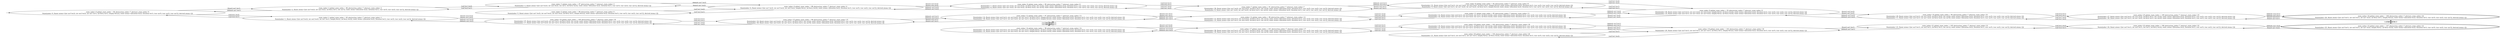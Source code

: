 digraph {
rankdir="LR"
s0[label="state_index=0 global_state_index = 84 abstraction_index=7 abstract_state_index=0
State(index=0, fluent atoms=[(at car3 loc2), (at car2 loc2), (at car1 loc1), (at-ferry loc1), (empty-ferry)], static atoms=[(location loc2), (location loc1), (car car3), (car car2), (car car1)], derived atoms=[])
"]
s1[label="state_index=1 global_state_index = 85 abstraction_index=7 abstract_state_index=1
State(index=1, fluent atoms=[(at car3 loc2), (at car2 loc2), (at car1 loc1), (empty-ferry), (at-ferry loc2)], static atoms=[(location loc2), (location loc1), (car car3), (car car2), (car car1)], derived atoms=[])
"]
s2[label="state_index=2 global_state_index = 86 abstraction_index=7 abstract_state_index=2
State(index=2, fluent atoms=[(at car3 loc2), (at car2 loc2), (at-ferry loc1), (on car1)], static atoms=[(location loc2), (location loc1), (car car3), (car car2), (car car1)], derived atoms=[])
"]
s3[label="state_index=3 global_state_index = 87 abstraction_index=7 abstract_state_index=3
State(index=3, fluent atoms=[(at car3 loc2), (at car2 loc2), (on car1), (at-ferry loc2)], static atoms=[(location loc2), (location loc1), (car car3), (car car2), (car car1)], derived atoms=[])
"]
s4[label="state_index=4 global_state_index = 88 abstraction_index=7 abstract_state_index=4
State(index=4, fluent atoms=[(at car1 loc2), (at car3 loc2), (at car2 loc2), (empty-ferry), (at-ferry loc2)], static atoms=[(location loc2), (location loc1), (car car3), (car car2), (car car1)], derived atoms=[])
"]
s5[label="state_index=5 global_state_index = 89 abstraction_index=7 abstract_state_index=5
State(index=5, fluent atoms=[(at car1 loc2), (at car3 loc2), (at car2 loc2), (at-ferry loc1), (empty-ferry)], static atoms=[(location loc2), (location loc1), (car car3), (car car2), (car car1)], derived atoms=[])
"]
s6[label="state_index=6 global_state_index = 90 abstraction_index=7 abstract_state_index=6
State(index=7, fluent atoms=[(at car1 loc2), (at car3 loc2), (at-ferry loc2), (on car2)], static atoms=[(location loc2), (location loc1), (car car3), (car car2), (car car1)], derived atoms=[])
State(index=6, fluent atoms=[(at car1 loc2), (at car2 loc2), (at-ferry loc2), (on car3)], static atoms=[(location loc2), (location loc1), (car car3), (car car2), (car car1)], derived atoms=[])
"]
s7[label="state_index=7 global_state_index = 91 abstraction_index=7 abstract_state_index=7
State(index=39, fluent atoms=[(at car1 loc2), (at car2 loc2), (at-ferry loc1), (on car3)], static atoms=[(location loc2), (location loc1), (car car3), (car car2), (car car1)], derived atoms=[])
State(index=8, fluent atoms=[(at car1 loc2), (at car3 loc2), (at-ferry loc1), (on car2)], static atoms=[(location loc2), (location loc1), (car car3), (car car2), (car car1)], derived atoms=[])
"]
s8[label="state_index=8 global_state_index = 92 abstraction_index=7 abstract_state_index=8
State(index=31, fluent atoms=[(at car3 loc1), (at car1 loc2), (at car2 loc2), (at-ferry loc1), (empty-ferry)], static atoms=[(location loc2), (location loc1), (car car3), (car car2), (car car1)], derived atoms=[])
State(index=9, fluent atoms=[(at car2 loc1), (at car1 loc2), (at car3 loc2), (at-ferry loc1), (empty-ferry)], static atoms=[(location loc2), (location loc1), (car car3), (car car2), (car car1)], derived atoms=[])
"]
s9[label="state_index=9 global_state_index = 93 abstraction_index=7 abstract_state_index=9
State(index=30, fluent atoms=[(at car3 loc1), (at car1 loc2), (at car2 loc2), (empty-ferry), (at-ferry loc2)], static atoms=[(location loc2), (location loc1), (car car3), (car car2), (car car1)], derived atoms=[])
State(index=10, fluent atoms=[(at car2 loc1), (at car1 loc2), (at car3 loc2), (empty-ferry), (at-ferry loc2)], static atoms=[(location loc2), (location loc1), (car car3), (car car2), (car car1)], derived atoms=[])
"]
s10[label="state_index=10 global_state_index = 94 abstraction_index=7 abstract_state_index=10
State(index=29, fluent atoms=[(at car3 loc1), (at car1 loc2), (at-ferry loc2), (on car2)], static atoms=[(location loc2), (location loc1), (car car3), (car car2), (car car1)], derived atoms=[])
State(index=11, fluent atoms=[(at car2 loc1), (at car1 loc2), (at-ferry loc2), (on car3)], static atoms=[(location loc2), (location loc1), (car car3), (car car2), (car car1)], derived atoms=[])
"]
s11[label="state_index=11 global_state_index = 95 abstraction_index=7 abstract_state_index=11
State(index=12, fluent atoms=[(at car2 loc1), (at car3 loc2), (on car1), (at-ferry loc2)], static atoms=[(location loc2), (location loc1), (car car3), (car car2), (car car1)], derived atoms=[])
State(index=32, fluent atoms=[(at car3 loc1), (at car2 loc2), (on car1), (at-ferry loc2)], static atoms=[(location loc2), (location loc1), (car car3), (car car2), (car car1)], derived atoms=[])
"]
s12[label="state_index=12 global_state_index = 96 abstraction_index=7 abstract_state_index=12
State(index=13, fluent atoms=[(at car2 loc1), (at car3 loc2), (at-ferry loc1), (on car1)], static atoms=[(location loc2), (location loc1), (car car3), (car car2), (car car1)], derived atoms=[])
State(index=33, fluent atoms=[(at car3 loc1), (at car2 loc2), (at-ferry loc1), (on car1)], static atoms=[(location loc2), (location loc1), (car car3), (car car2), (car car1)], derived atoms=[])
"]
s13[label="state_index=13 global_state_index = 97 abstraction_index=7 abstract_state_index=13
State(index=14, fluent atoms=[(at car2 loc1), (at car3 loc2), (at car1 loc1), (at-ferry loc1), (empty-ferry)], static atoms=[(location loc2), (location loc1), (car car3), (car car2), (car car1)], derived atoms=[])
State(index=34, fluent atoms=[(at car3 loc1), (at car2 loc2), (at car1 loc1), (at-ferry loc1), (empty-ferry)], static atoms=[(location loc2), (location loc1), (car car3), (car car2), (car car1)], derived atoms=[])
"]
s14[label="state_index=14 global_state_index = 98 abstraction_index=7 abstract_state_index=14
State(index=15, fluent atoms=[(at car2 loc1), (at car3 loc2), (at car1 loc1), (empty-ferry), (at-ferry loc2)], static atoms=[(location loc2), (location loc1), (car car3), (car car2), (car car1)], derived atoms=[])
State(index=35, fluent atoms=[(at car3 loc1), (at car2 loc2), (at car1 loc1), (empty-ferry), (at-ferry loc2)], static atoms=[(location loc2), (location loc1), (car car3), (car car2), (car car1)], derived atoms=[])
"]
s15[label="state_index=15 global_state_index = 99 abstraction_index=7 abstract_state_index=15
State(index=16, fluent atoms=[(at car3 loc2), (at car1 loc1), (at-ferry loc1), (on car2)], static atoms=[(location loc2), (location loc1), (car car3), (car car2), (car car1)], derived atoms=[])
State(index=36, fluent atoms=[(at car2 loc2), (at car1 loc1), (at-ferry loc1), (on car3)], static atoms=[(location loc2), (location loc1), (car car3), (car car2), (car car1)], derived atoms=[])
"]
s16[label="state_index=16 global_state_index = 100 abstraction_index=7 abstract_state_index=16
State(index=37, fluent atoms=[(at car2 loc2), (at car1 loc1), (at-ferry loc2), (on car3)], static atoms=[(location loc2), (location loc1), (car car3), (car car2), (car car1)], derived atoms=[])
State(index=17, fluent atoms=[(at car3 loc2), (at car1 loc1), (at-ferry loc2), (on car2)], static atoms=[(location loc2), (location loc1), (car car3), (car car2), (car car1)], derived atoms=[])
"]
s17[label="state_index=17 global_state_index = 101 abstraction_index=7 abstract_state_index=17
State(index=38, fluent atoms=[(at car3 loc1), (at car1 loc1), (at-ferry loc2), (on car2)], static atoms=[(location loc2), (location loc1), (car car3), (car car2), (car car1)], derived atoms=[])
State(index=18, fluent atoms=[(at car2 loc1), (at car1 loc1), (at-ferry loc2), (on car3)], static atoms=[(location loc2), (location loc1), (car car3), (car car2), (car car1)], derived atoms=[])
"]
s18[label="state_index=18 global_state_index = 102 abstraction_index=7 abstract_state_index=18
State(index=19, fluent atoms=[(at car2 loc1), (at car1 loc1), (at-ferry loc1), (on car3)], static atoms=[(location loc2), (location loc1), (car car3), (car car2), (car car1)], derived atoms=[])
State(index=22, fluent atoms=[(at car3 loc1), (at car1 loc1), (at-ferry loc1), (on car2)], static atoms=[(location loc2), (location loc1), (car car3), (car car2), (car car1)], derived atoms=[])
"]
s19[label="state_index=19 global_state_index = 103 abstraction_index=7 abstract_state_index=19
State(index=20, fluent atoms=[(at car3 loc1), (at car2 loc1), (at car1 loc1), (at-ferry loc1), (empty-ferry)], static atoms=[(location loc2), (location loc1), (car car3), (car car2), (car car1)], derived atoms=[])
"]
s20[label="state_index=20 global_state_index = 104 abstraction_index=7 abstract_state_index=20
State(index=21, fluent atoms=[(at car3 loc1), (at car2 loc1), (at car1 loc1), (empty-ferry), (at-ferry loc2)], static atoms=[(location loc2), (location loc1), (car car3), (car car2), (car car1)], derived atoms=[])
"]
s21[label="state_index=21 global_state_index = 105 abstraction_index=7 abstract_state_index=21
State(index=23, fluent atoms=[(at car3 loc1), (at car2 loc1), (at-ferry loc1), (on car1)], static atoms=[(location loc2), (location loc1), (car car3), (car car2), (car car1)], derived atoms=[])
"]
s22[label="state_index=22 global_state_index = 106 abstraction_index=7 abstract_state_index=22
State(index=24, fluent atoms=[(at car3 loc1), (at car2 loc1), (on car1), (at-ferry loc2)], static atoms=[(location loc2), (location loc1), (car car3), (car car2), (car car1)], derived atoms=[])
"]
s23[peripheries=2,label="state_index=23 global_state_index = 107 abstraction_index=7 abstract_state_index=23
State(index=25, fluent atoms=[(at car3 loc1), (at car2 loc1), (at car1 loc2), (empty-ferry), (at-ferry loc2)], static atoms=[(location loc2), (location loc1), (car car3), (car car2), (car car1)], derived atoms=[])
"]
s24[peripheries=2,label="state_index=24 global_state_index = 108 abstraction_index=7 abstract_state_index=24
State(index=26, fluent atoms=[(at car3 loc1), (at car2 loc1), (at car1 loc2), (at-ferry loc1), (empty-ferry)], static atoms=[(location loc2), (location loc1), (car car3), (car car2), (car car1)], derived atoms=[])
"]
s25[label="state_index=25 global_state_index = 109 abstraction_index=7 abstract_state_index=25
State(index=27, fluent atoms=[(at car2 loc1), (at car1 loc2), (at-ferry loc1), (on car3)], static atoms=[(location loc2), (location loc1), (car car3), (car car2), (car car1)], derived atoms=[])
State(index=28, fluent atoms=[(at car3 loc1), (at car1 loc2), (at-ferry loc1), (on car2)], static atoms=[(location loc2), (location loc1), (car car3), (car car2), (car car1)], derived atoms=[])
"]
Dangling [ label = "", style = invis ]
{ rank = same; Dangling }
Dangling -> s0
{ rank = same; s0}
{ rank = same; s1,s2}
{ rank = same; s3,s5,s16}
{ rank = same; s4,s15}
{ rank = same; s6,s13,s14}
{ rank = same; s7,s12,s17}
{ rank = same; s8,s11,s18,s20}
{ rank = same; s9,s19}
{ rank = same; s10,s21}
{ rank = same; s22,s25}
{ rank = same; s23,s24}
s0->s1 [label="(sail loc1 loc2)
"]
s0->s2 [label="(board car1 loc1)
"]
s1->s0 [label="(sail loc2 loc1)
"]
s1->s16 [label="(board car2 loc2)
(board car3 loc2)
"]
s2->s0 [label="(debark car1 loc1)
"]
s2->s3 [label="(sail loc1 loc2)
"]
s3->s2 [label="(sail loc2 loc1)
"]
s3->s4 [label="(debark car1 loc2)
"]
s4->s3 [label="(board car1 loc2)
"]
s4->s5 [label="(sail loc2 loc1)
"]
s4->s6 [label="(board car3 loc2)
(board car2 loc2)
"]
s5->s4 [label="(sail loc1 loc2)
"]
s6->s4 [label="(debark car2 loc2)
(debark car3 loc2)
"]
s6->s7 [label="(sail loc2 loc1)
(sail loc2 loc1)
"]
s7->s6 [label="(sail loc1 loc2)
(sail loc1 loc2)
"]
s7->s8 [label="(debark car2 loc1)
(debark car3 loc1)
"]
s8->s7 [label="(board car2 loc1)
(board car3 loc1)
"]
s8->s9 [label="(sail loc1 loc2)
(sail loc1 loc2)
"]
s9->s8 [label="(sail loc2 loc1)
(sail loc2 loc1)
"]
s9->s10 [label="(board car2 loc2)
(board car3 loc2)
"]
s9->s11 [label="(board car1 loc2)
(board car1 loc2)
"]
s10->s9 [label="(debark car3 loc2)
(debark car2 loc2)
"]
s10->s25 [label="(sail loc2 loc1)
(sail loc2 loc1)
"]
s11->s9 [label="(debark car1 loc2)
(debark car1 loc2)
"]
s11->s12 [label="(sail loc2 loc1)
(sail loc2 loc1)
"]
s12->s11 [label="(sail loc1 loc2)
(sail loc1 loc2)
"]
s12->s13 [label="(debark car1 loc1)
(debark car1 loc1)
"]
s13->s12 [label="(board car1 loc1)
(board car1 loc1)
"]
s13->s14 [label="(sail loc1 loc2)
(sail loc1 loc2)
"]
s13->s15 [label="(board car2 loc1)
(board car3 loc1)
"]
s14->s13 [label="(sail loc2 loc1)
(sail loc2 loc1)
"]
s14->s17 [label="(board car3 loc2)
(board car2 loc2)
"]
s15->s13 [label="(debark car2 loc1)
(debark car3 loc1)
"]
s15->s16 [label="(sail loc1 loc2)
(sail loc1 loc2)
"]
s16->s1 [label="(debark car3 loc2)
(debark car2 loc2)
"]
s16->s15 [label="(sail loc2 loc1)
(sail loc2 loc1)
"]
s17->s14 [label="(debark car3 loc2)
(debark car2 loc2)
"]
s17->s18 [label="(sail loc2 loc1)
(sail loc2 loc1)
"]
s18->s17 [label="(sail loc1 loc2)
(sail loc1 loc2)
"]
s18->s19 [label="(debark car3 loc1)
(debark car2 loc1)
"]
s19->s18 [label="(board car2 loc1)
(board car3 loc1)
"]
s19->s20 [label="(sail loc1 loc2)
"]
s19->s21 [label="(board car1 loc1)
"]
s20->s19 [label="(sail loc2 loc1)
"]
s21->s19 [label="(debark car1 loc1)
"]
s21->s22 [label="(sail loc1 loc2)
"]
s22->s21 [label="(sail loc2 loc1)
"]
s22->s23 [label="(debark car1 loc2)
"]
s23->s22 [label="(board car1 loc2)
"]
s23->s24 [label="(sail loc2 loc1)
"]
s24->s23 [label="(sail loc1 loc2)
"]
s24->s25 [label="(board car2 loc1)
(board car3 loc1)
"]
s25->s10 [label="(sail loc1 loc2)
(sail loc1 loc2)
"]
s25->s24 [label="(debark car2 loc1)
(debark car3 loc1)
"]
}

